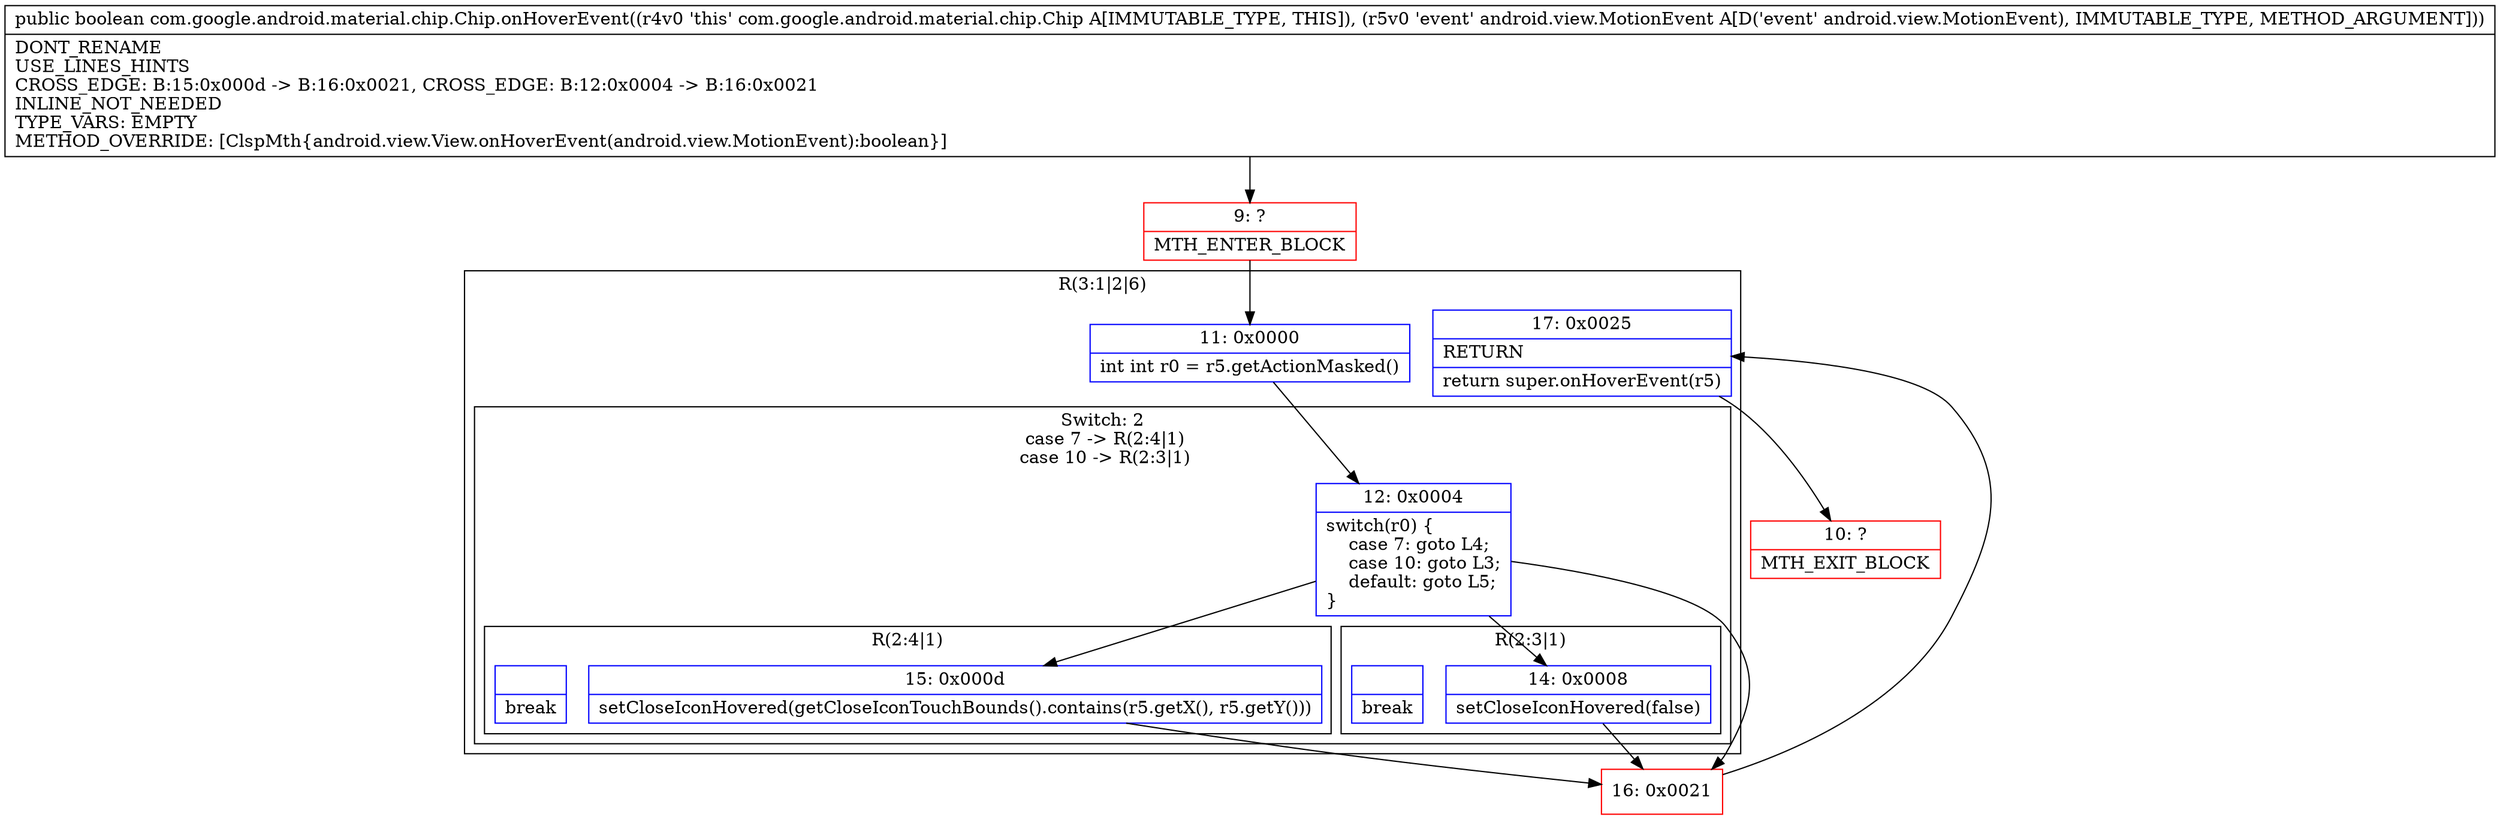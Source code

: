 digraph "CFG forcom.google.android.material.chip.Chip.onHoverEvent(Landroid\/view\/MotionEvent;)Z" {
subgraph cluster_Region_34689731 {
label = "R(3:1|2|6)";
node [shape=record,color=blue];
Node_11 [shape=record,label="{11\:\ 0x0000|int int r0 = r5.getActionMasked()\l}"];
subgraph cluster_SwitchRegion_1736257120 {
label = "Switch: 2
 case 7 -> R(2:4|1)
 case 10 -> R(2:3|1)";
node [shape=record,color=blue];
Node_12 [shape=record,label="{12\:\ 0x0004|switch(r0) \{\l    case 7: goto L4;\l    case 10: goto L3;\l    default: goto L5;\l\}\l}"];
subgraph cluster_Region_1778544981 {
label = "R(2:4|1)";
node [shape=record,color=blue];
Node_15 [shape=record,label="{15\:\ 0x000d|setCloseIconHovered(getCloseIconTouchBounds().contains(r5.getX(), r5.getY()))\l}"];
Node_InsnContainer_489959776 [shape=record,label="{|break\l}"];
}
subgraph cluster_Region_847695881 {
label = "R(2:3|1)";
node [shape=record,color=blue];
Node_14 [shape=record,label="{14\:\ 0x0008|setCloseIconHovered(false)\l}"];
Node_InsnContainer_342464897 [shape=record,label="{|break\l}"];
}
}
Node_17 [shape=record,label="{17\:\ 0x0025|RETURN\l|return super.onHoverEvent(r5)\l}"];
}
Node_9 [shape=record,color=red,label="{9\:\ ?|MTH_ENTER_BLOCK\l}"];
Node_16 [shape=record,color=red,label="{16\:\ 0x0021}"];
Node_10 [shape=record,color=red,label="{10\:\ ?|MTH_EXIT_BLOCK\l}"];
MethodNode[shape=record,label="{public boolean com.google.android.material.chip.Chip.onHoverEvent((r4v0 'this' com.google.android.material.chip.Chip A[IMMUTABLE_TYPE, THIS]), (r5v0 'event' android.view.MotionEvent A[D('event' android.view.MotionEvent), IMMUTABLE_TYPE, METHOD_ARGUMENT]))  | DONT_RENAME\lUSE_LINES_HINTS\lCROSS_EDGE: B:15:0x000d \-\> B:16:0x0021, CROSS_EDGE: B:12:0x0004 \-\> B:16:0x0021\lINLINE_NOT_NEEDED\lTYPE_VARS: EMPTY\lMETHOD_OVERRIDE: [ClspMth\{android.view.View.onHoverEvent(android.view.MotionEvent):boolean\}]\l}"];
MethodNode -> Node_9;Node_11 -> Node_12;
Node_12 -> Node_14;
Node_12 -> Node_15;
Node_12 -> Node_16;
Node_15 -> Node_16;
Node_14 -> Node_16;
Node_17 -> Node_10;
Node_9 -> Node_11;
Node_16 -> Node_17;
}

